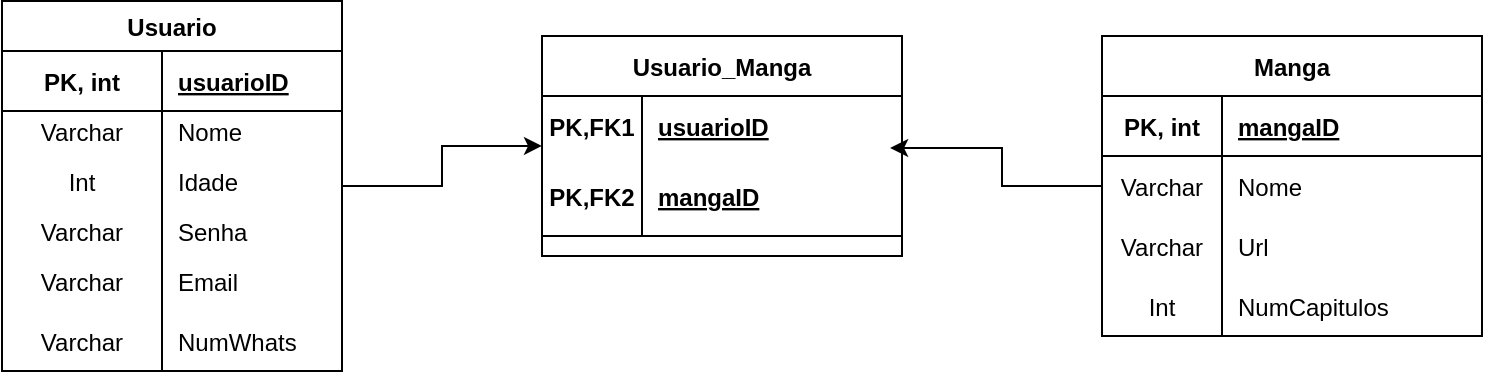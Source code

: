<mxfile version="13.9.9" type="device"><diagram id="UR3CIelfAVKteGzPUcCH" name="Page-1"><mxGraphModel dx="1024" dy="592" grid="1" gridSize="10" guides="1" tooltips="1" connect="1" arrows="1" fold="1" page="1" pageScale="1" pageWidth="850" pageHeight="1100" math="0" shadow="0"><root><mxCell id="0"/><mxCell id="1" parent="0"/><mxCell id="ulJ-3YO9MozybBBSvjxU-77" style="edgeStyle=orthogonalEdgeStyle;rounded=0;orthogonalLoop=1;jettySize=auto;html=1;entryX=0;entryY=0.833;entryDx=0;entryDy=0;entryPerimeter=0;" parent="1" source="ulJ-3YO9MozybBBSvjxU-16" target="ulJ-3YO9MozybBBSvjxU-59" edge="1"><mxGeometry relative="1" as="geometry"/></mxCell><mxCell id="ulJ-3YO9MozybBBSvjxU-16" value="Usuario" style="shape=table;startSize=25;container=1;collapsible=1;childLayout=tableLayout;fixedRows=1;rowLines=0;fontStyle=1;align=center;resizeLast=1;" parent="1" vertex="1"><mxGeometry x="60" y="107.5" width="170" height="185" as="geometry"><mxRectangle x="50" y="150" width="90" height="30" as="alternateBounds"/></mxGeometry></mxCell><mxCell id="ulJ-3YO9MozybBBSvjxU-17" value="" style="shape=tableRow;horizontal=0;startSize=0;swimlaneHead=0;swimlaneBody=0;fillColor=none;collapsible=0;dropTarget=0;points=[[0,0.5],[1,0.5]];portConstraint=eastwest;top=0;left=0;right=0;bottom=1;" parent="ulJ-3YO9MozybBBSvjxU-16" vertex="1"><mxGeometry y="25" width="170" height="30" as="geometry"/></mxCell><mxCell id="ulJ-3YO9MozybBBSvjxU-18" value="PK, int" style="shape=partialRectangle;connectable=0;fillColor=none;top=0;left=0;bottom=0;right=0;fontStyle=1;overflow=hidden;" parent="ulJ-3YO9MozybBBSvjxU-17" vertex="1"><mxGeometry width="80" height="30" as="geometry"><mxRectangle width="80" height="30" as="alternateBounds"/></mxGeometry></mxCell><mxCell id="ulJ-3YO9MozybBBSvjxU-19" value="usuarioID" style="shape=partialRectangle;connectable=0;fillColor=none;top=0;left=0;bottom=0;right=0;align=left;spacingLeft=6;fontStyle=5;overflow=hidden;" parent="ulJ-3YO9MozybBBSvjxU-17" vertex="1"><mxGeometry x="80" width="90" height="30" as="geometry"><mxRectangle width="90" height="30" as="alternateBounds"/></mxGeometry></mxCell><mxCell id="ulJ-3YO9MozybBBSvjxU-20" value="" style="shape=tableRow;horizontal=0;startSize=0;swimlaneHead=0;swimlaneBody=0;fillColor=none;collapsible=0;dropTarget=0;points=[[0,0.5],[1,0.5]];portConstraint=eastwest;top=0;left=0;right=0;bottom=0;" parent="ulJ-3YO9MozybBBSvjxU-16" vertex="1"><mxGeometry y="55" width="170" height="20" as="geometry"/></mxCell><mxCell id="ulJ-3YO9MozybBBSvjxU-21" value="Varchar" style="shape=partialRectangle;connectable=0;fillColor=none;top=0;left=0;bottom=0;right=0;editable=1;overflow=hidden;" parent="ulJ-3YO9MozybBBSvjxU-20" vertex="1"><mxGeometry width="80" height="20" as="geometry"><mxRectangle width="80" height="20" as="alternateBounds"/></mxGeometry></mxCell><mxCell id="ulJ-3YO9MozybBBSvjxU-22" value="Nome" style="shape=partialRectangle;connectable=0;fillColor=none;top=0;left=0;bottom=0;right=0;align=left;spacingLeft=6;overflow=hidden;" parent="ulJ-3YO9MozybBBSvjxU-20" vertex="1"><mxGeometry x="80" width="90" height="20" as="geometry"><mxRectangle width="90" height="20" as="alternateBounds"/></mxGeometry></mxCell><mxCell id="ulJ-3YO9MozybBBSvjxU-23" value="" style="shape=tableRow;horizontal=0;startSize=0;swimlaneHead=0;swimlaneBody=0;fillColor=none;collapsible=0;dropTarget=0;points=[[0,0.5],[1,0.5]];portConstraint=eastwest;top=0;left=0;right=0;bottom=0;" parent="ulJ-3YO9MozybBBSvjxU-16" vertex="1"><mxGeometry y="75" width="170" height="30" as="geometry"/></mxCell><mxCell id="ulJ-3YO9MozybBBSvjxU-24" value="Int" style="shape=partialRectangle;connectable=0;fillColor=none;top=0;left=0;bottom=0;right=0;editable=1;overflow=hidden;" parent="ulJ-3YO9MozybBBSvjxU-23" vertex="1"><mxGeometry width="80" height="30" as="geometry"><mxRectangle width="80" height="30" as="alternateBounds"/></mxGeometry></mxCell><mxCell id="ulJ-3YO9MozybBBSvjxU-25" value="Idade" style="shape=partialRectangle;connectable=0;fillColor=none;top=0;left=0;bottom=0;right=0;align=left;spacingLeft=6;overflow=hidden;" parent="ulJ-3YO9MozybBBSvjxU-23" vertex="1"><mxGeometry x="80" width="90" height="30" as="geometry"><mxRectangle width="90" height="30" as="alternateBounds"/></mxGeometry></mxCell><mxCell id="ulJ-3YO9MozybBBSvjxU-26" value="" style="shape=tableRow;horizontal=0;startSize=0;swimlaneHead=0;swimlaneBody=0;fillColor=none;collapsible=0;dropTarget=0;points=[[0,0.5],[1,0.5]];portConstraint=eastwest;top=0;left=0;right=0;bottom=0;" parent="ulJ-3YO9MozybBBSvjxU-16" vertex="1"><mxGeometry y="105" width="170" height="20" as="geometry"/></mxCell><mxCell id="ulJ-3YO9MozybBBSvjxU-27" value="Varchar" style="shape=partialRectangle;connectable=0;fillColor=none;top=0;left=0;bottom=0;right=0;editable=1;overflow=hidden;" parent="ulJ-3YO9MozybBBSvjxU-26" vertex="1"><mxGeometry width="80" height="20" as="geometry"><mxRectangle width="80" height="20" as="alternateBounds"/></mxGeometry></mxCell><mxCell id="ulJ-3YO9MozybBBSvjxU-28" value="Senha" style="shape=partialRectangle;connectable=0;fillColor=none;top=0;left=0;bottom=0;right=0;align=left;spacingLeft=6;overflow=hidden;" parent="ulJ-3YO9MozybBBSvjxU-26" vertex="1"><mxGeometry x="80" width="90" height="20" as="geometry"><mxRectangle width="90" height="20" as="alternateBounds"/></mxGeometry></mxCell><mxCell id="ulJ-3YO9MozybBBSvjxU-35" value="" style="shape=tableRow;horizontal=0;startSize=0;swimlaneHead=0;swimlaneBody=0;fillColor=none;collapsible=0;dropTarget=0;points=[[0,0.5],[1,0.5]];portConstraint=eastwest;top=0;left=0;right=0;bottom=0;" parent="ulJ-3YO9MozybBBSvjxU-16" vertex="1"><mxGeometry y="125" width="170" height="30" as="geometry"/></mxCell><mxCell id="ulJ-3YO9MozybBBSvjxU-36" value="Varchar" style="shape=partialRectangle;connectable=0;fillColor=none;top=0;left=0;bottom=0;right=0;editable=1;overflow=hidden;" parent="ulJ-3YO9MozybBBSvjxU-35" vertex="1"><mxGeometry width="80" height="30" as="geometry"><mxRectangle width="80" height="30" as="alternateBounds"/></mxGeometry></mxCell><mxCell id="ulJ-3YO9MozybBBSvjxU-37" value="Email" style="shape=partialRectangle;connectable=0;fillColor=none;top=0;left=0;bottom=0;right=0;align=left;spacingLeft=6;overflow=hidden;" parent="ulJ-3YO9MozybBBSvjxU-35" vertex="1"><mxGeometry x="80" width="90" height="30" as="geometry"><mxRectangle width="90" height="30" as="alternateBounds"/></mxGeometry></mxCell><mxCell id="IscmT7ub9G10BY6GOE0G-1" value="" style="shape=partialRectangle;collapsible=0;dropTarget=0;pointerEvents=0;fillColor=none;top=0;left=0;bottom=0;right=0;points=[[0,0.5],[1,0.5]];portConstraint=eastwest;" parent="ulJ-3YO9MozybBBSvjxU-16" vertex="1"><mxGeometry y="155" width="170" height="30" as="geometry"/></mxCell><mxCell id="IscmT7ub9G10BY6GOE0G-2" value="Varchar" style="shape=partialRectangle;connectable=0;fillColor=none;top=0;left=0;bottom=0;right=0;editable=1;overflow=hidden;" parent="IscmT7ub9G10BY6GOE0G-1" vertex="1"><mxGeometry width="80" height="30" as="geometry"/></mxCell><mxCell id="IscmT7ub9G10BY6GOE0G-3" value="NumWhats" style="shape=partialRectangle;connectable=0;fillColor=none;top=0;left=0;bottom=0;right=0;align=left;spacingLeft=6;overflow=hidden;" parent="IscmT7ub9G10BY6GOE0G-1" vertex="1"><mxGeometry x="80" width="90" height="30" as="geometry"/></mxCell><mxCell id="ulJ-3YO9MozybBBSvjxU-78" style="edgeStyle=orthogonalEdgeStyle;rounded=0;orthogonalLoop=1;jettySize=auto;html=1;entryX=0.967;entryY=-0.1;entryDx=0;entryDy=0;entryPerimeter=0;" parent="1" source="ulJ-3YO9MozybBBSvjxU-39" target="ulJ-3YO9MozybBBSvjxU-62" edge="1"><mxGeometry relative="1" as="geometry"><mxPoint x="520" y="195" as="targetPoint"/></mxGeometry></mxCell><mxCell id="ulJ-3YO9MozybBBSvjxU-39" value="Manga" style="shape=table;startSize=30;container=1;collapsible=1;childLayout=tableLayout;fixedRows=1;rowLines=0;fontStyle=1;align=center;resizeLast=1;" parent="1" vertex="1"><mxGeometry x="610" y="125" width="190" height="150" as="geometry"><mxRectangle x="390" y="150" width="80" height="30" as="alternateBounds"/></mxGeometry></mxCell><mxCell id="ulJ-3YO9MozybBBSvjxU-40" value="" style="shape=tableRow;horizontal=0;startSize=0;swimlaneHead=0;swimlaneBody=0;fillColor=none;collapsible=0;dropTarget=0;points=[[0,0.5],[1,0.5]];portConstraint=eastwest;top=0;left=0;right=0;bottom=1;" parent="ulJ-3YO9MozybBBSvjxU-39" vertex="1"><mxGeometry y="30" width="190" height="30" as="geometry"/></mxCell><mxCell id="ulJ-3YO9MozybBBSvjxU-41" value="PK, int" style="shape=partialRectangle;connectable=0;fillColor=none;top=0;left=0;bottom=0;right=0;fontStyle=1;overflow=hidden;" parent="ulJ-3YO9MozybBBSvjxU-40" vertex="1"><mxGeometry width="60" height="30" as="geometry"><mxRectangle width="60" height="30" as="alternateBounds"/></mxGeometry></mxCell><mxCell id="ulJ-3YO9MozybBBSvjxU-42" value="mangaID" style="shape=partialRectangle;connectable=0;fillColor=none;top=0;left=0;bottom=0;right=0;align=left;spacingLeft=6;fontStyle=5;overflow=hidden;" parent="ulJ-3YO9MozybBBSvjxU-40" vertex="1"><mxGeometry x="60" width="130" height="30" as="geometry"><mxRectangle width="130" height="30" as="alternateBounds"/></mxGeometry></mxCell><mxCell id="ulJ-3YO9MozybBBSvjxU-43" value="" style="shape=tableRow;horizontal=0;startSize=0;swimlaneHead=0;swimlaneBody=0;fillColor=none;collapsible=0;dropTarget=0;points=[[0,0.5],[1,0.5]];portConstraint=eastwest;top=0;left=0;right=0;bottom=0;" parent="ulJ-3YO9MozybBBSvjxU-39" vertex="1"><mxGeometry y="60" width="190" height="30" as="geometry"/></mxCell><mxCell id="ulJ-3YO9MozybBBSvjxU-44" value="Varchar" style="shape=partialRectangle;connectable=0;fillColor=none;top=0;left=0;bottom=0;right=0;editable=1;overflow=hidden;" parent="ulJ-3YO9MozybBBSvjxU-43" vertex="1"><mxGeometry width="60" height="30" as="geometry"><mxRectangle width="60" height="30" as="alternateBounds"/></mxGeometry></mxCell><mxCell id="ulJ-3YO9MozybBBSvjxU-45" value="Nome" style="shape=partialRectangle;connectable=0;fillColor=none;top=0;left=0;bottom=0;right=0;align=left;spacingLeft=6;overflow=hidden;" parent="ulJ-3YO9MozybBBSvjxU-43" vertex="1"><mxGeometry x="60" width="130" height="30" as="geometry"><mxRectangle width="130" height="30" as="alternateBounds"/></mxGeometry></mxCell><mxCell id="ulJ-3YO9MozybBBSvjxU-46" value="" style="shape=tableRow;horizontal=0;startSize=0;swimlaneHead=0;swimlaneBody=0;fillColor=none;collapsible=0;dropTarget=0;points=[[0,0.5],[1,0.5]];portConstraint=eastwest;top=0;left=0;right=0;bottom=0;" parent="ulJ-3YO9MozybBBSvjxU-39" vertex="1"><mxGeometry y="90" width="190" height="30" as="geometry"/></mxCell><mxCell id="ulJ-3YO9MozybBBSvjxU-47" value="Varchar" style="shape=partialRectangle;connectable=0;fillColor=none;top=0;left=0;bottom=0;right=0;editable=1;overflow=hidden;" parent="ulJ-3YO9MozybBBSvjxU-46" vertex="1"><mxGeometry width="60" height="30" as="geometry"><mxRectangle width="60" height="30" as="alternateBounds"/></mxGeometry></mxCell><mxCell id="ulJ-3YO9MozybBBSvjxU-48" value="Url" style="shape=partialRectangle;connectable=0;fillColor=none;top=0;left=0;bottom=0;right=0;align=left;spacingLeft=6;overflow=hidden;" parent="ulJ-3YO9MozybBBSvjxU-46" vertex="1"><mxGeometry x="60" width="130" height="30" as="geometry"><mxRectangle width="130" height="30" as="alternateBounds"/></mxGeometry></mxCell><mxCell id="ulJ-3YO9MozybBBSvjxU-49" value="" style="shape=tableRow;horizontal=0;startSize=0;swimlaneHead=0;swimlaneBody=0;fillColor=none;collapsible=0;dropTarget=0;points=[[0,0.5],[1,0.5]];portConstraint=eastwest;top=0;left=0;right=0;bottom=0;" parent="ulJ-3YO9MozybBBSvjxU-39" vertex="1"><mxGeometry y="120" width="190" height="30" as="geometry"/></mxCell><mxCell id="ulJ-3YO9MozybBBSvjxU-50" value="Int" style="shape=partialRectangle;connectable=0;fillColor=none;top=0;left=0;bottom=0;right=0;editable=1;overflow=hidden;" parent="ulJ-3YO9MozybBBSvjxU-49" vertex="1"><mxGeometry width="60" height="30" as="geometry"><mxRectangle width="60" height="30" as="alternateBounds"/></mxGeometry></mxCell><mxCell id="ulJ-3YO9MozybBBSvjxU-51" value="NumCapitulos" style="shape=partialRectangle;connectable=0;fillColor=none;top=0;left=0;bottom=0;right=0;align=left;spacingLeft=6;overflow=hidden;" parent="ulJ-3YO9MozybBBSvjxU-49" vertex="1"><mxGeometry x="60" width="130" height="30" as="geometry"><mxRectangle width="130" height="30" as="alternateBounds"/></mxGeometry></mxCell><mxCell id="ulJ-3YO9MozybBBSvjxU-58" value="Usuario_Manga" style="shape=table;startSize=30;container=1;collapsible=1;childLayout=tableLayout;fixedRows=1;rowLines=0;fontStyle=1;align=center;resizeLast=1;" parent="1" vertex="1"><mxGeometry x="330" y="125" width="180" height="110" as="geometry"/></mxCell><mxCell id="ulJ-3YO9MozybBBSvjxU-59" value="" style="shape=tableRow;horizontal=0;startSize=0;swimlaneHead=0;swimlaneBody=0;fillColor=none;collapsible=0;dropTarget=0;points=[[0,0.5],[1,0.5]];portConstraint=eastwest;top=0;left=0;right=0;bottom=0;" parent="ulJ-3YO9MozybBBSvjxU-58" vertex="1"><mxGeometry y="30" width="180" height="30" as="geometry"/></mxCell><mxCell id="ulJ-3YO9MozybBBSvjxU-60" value="PK,FK1" style="shape=partialRectangle;connectable=0;fillColor=none;top=0;left=0;bottom=0;right=0;fontStyle=1;overflow=hidden;" parent="ulJ-3YO9MozybBBSvjxU-59" vertex="1"><mxGeometry width="50" height="30" as="geometry"><mxRectangle width="50" height="30" as="alternateBounds"/></mxGeometry></mxCell><mxCell id="ulJ-3YO9MozybBBSvjxU-61" value="usuarioID" style="shape=partialRectangle;connectable=0;fillColor=none;top=0;left=0;bottom=0;right=0;align=left;spacingLeft=6;fontStyle=5;overflow=hidden;" parent="ulJ-3YO9MozybBBSvjxU-59" vertex="1"><mxGeometry x="50" width="130" height="30" as="geometry"><mxRectangle width="130" height="30" as="alternateBounds"/></mxGeometry></mxCell><mxCell id="ulJ-3YO9MozybBBSvjxU-62" value="" style="shape=tableRow;horizontal=0;startSize=0;swimlaneHead=0;swimlaneBody=0;fillColor=none;collapsible=0;dropTarget=0;points=[[0,0.5],[1,0.5]];portConstraint=eastwest;top=0;left=0;right=0;bottom=1;" parent="ulJ-3YO9MozybBBSvjxU-58" vertex="1"><mxGeometry y="60" width="180" height="40" as="geometry"/></mxCell><mxCell id="ulJ-3YO9MozybBBSvjxU-63" value="PK,FK2" style="shape=partialRectangle;connectable=0;fillColor=none;top=0;left=0;bottom=0;right=0;fontStyle=1;overflow=hidden;" parent="ulJ-3YO9MozybBBSvjxU-62" vertex="1"><mxGeometry width="50" height="40" as="geometry"><mxRectangle width="50" height="40" as="alternateBounds"/></mxGeometry></mxCell><mxCell id="ulJ-3YO9MozybBBSvjxU-64" value="mangaID" style="shape=partialRectangle;connectable=0;fillColor=none;top=0;left=0;bottom=0;right=0;align=left;spacingLeft=6;fontStyle=5;overflow=hidden;" parent="ulJ-3YO9MozybBBSvjxU-62" vertex="1"><mxGeometry x="50" width="130" height="40" as="geometry"><mxRectangle width="130" height="40" as="alternateBounds"/></mxGeometry></mxCell></root></mxGraphModel></diagram></mxfile>